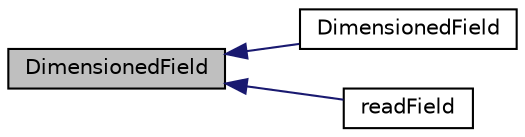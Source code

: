 digraph "DimensionedField"
{
  bgcolor="transparent";
  edge [fontname="Helvetica",fontsize="10",labelfontname="Helvetica",labelfontsize="10"];
  node [fontname="Helvetica",fontsize="10",shape=record];
  rankdir="LR";
  Node1 [label="DimensionedField",height=0.2,width=0.4,color="black", fillcolor="grey75", style="filled", fontcolor="black"];
  Node1 -> Node2 [dir="back",color="midnightblue",fontsize="10",style="solid",fontname="Helvetica"];
  Node2 [label="DimensionedField",height=0.2,width=0.4,color="black",URL="$a00535.html#a3f4b5550aee778ff0f57b7c4fb4207f5",tooltip="Construct from components. "];
  Node1 -> Node3 [dir="back",color="midnightblue",fontsize="10",style="solid",fontname="Helvetica"];
  Node3 [label="readField",height=0.2,width=0.4,color="black",URL="$a00535.html#a0a3dec117fcc99faf417a736c43a0bcd"];
}
